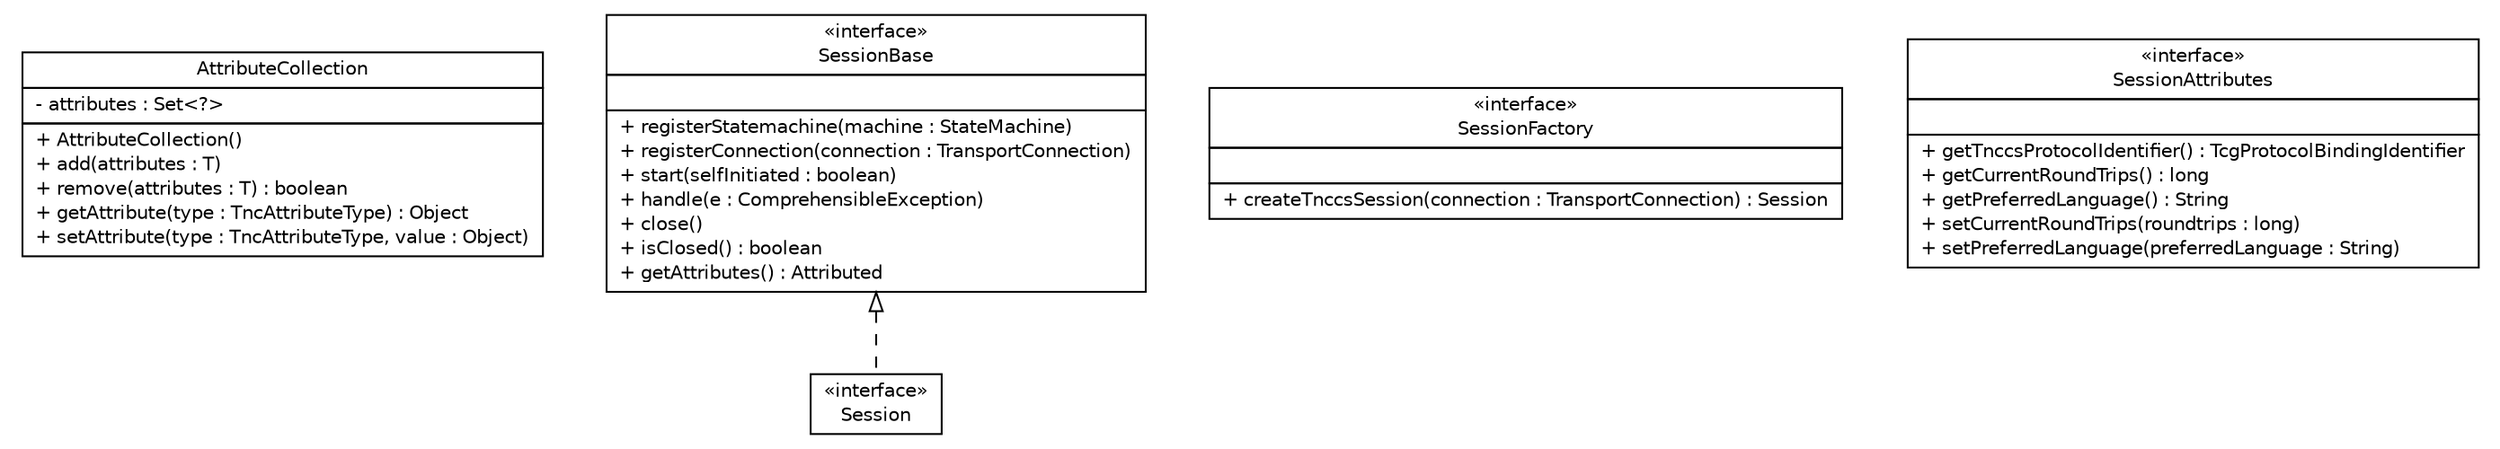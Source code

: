#!/usr/local/bin/dot
#
# Class diagram 
# Generated by UMLGraph version R5_6 (http://www.umlgraph.org/)
#

digraph G {
	edge [fontname="Helvetica",fontsize=10,labelfontname="Helvetica",labelfontsize=10];
	node [fontname="Helvetica",fontsize=10,shape=plaintext];
	nodesep=0.25;
	ranksep=0.5;
	// de.hsbremen.tc.tnc.tnccs.session.base.AttributeCollection
	c1687 [label=<<table title="de.hsbremen.tc.tnc.tnccs.session.base.AttributeCollection" border="0" cellborder="1" cellspacing="0" cellpadding="2" port="p" href="./AttributeCollection.html">
		<tr><td><table border="0" cellspacing="0" cellpadding="1">
<tr><td align="center" balign="center"> AttributeCollection </td></tr>
		</table></td></tr>
		<tr><td><table border="0" cellspacing="0" cellpadding="1">
<tr><td align="left" balign="left"> - attributes : Set&lt;?&gt; </td></tr>
		</table></td></tr>
		<tr><td><table border="0" cellspacing="0" cellpadding="1">
<tr><td align="left" balign="left"> + AttributeCollection() </td></tr>
<tr><td align="left" balign="left"> + add(attributes : T) </td></tr>
<tr><td align="left" balign="left"> + remove(attributes : T) : boolean </td></tr>
<tr><td align="left" balign="left"> + getAttribute(type : TncAttributeType) : Object </td></tr>
<tr><td align="left" balign="left"> + setAttribute(type : TncAttributeType, value : Object) </td></tr>
		</table></td></tr>
		</table>>, URL="./AttributeCollection.html", fontname="Helvetica", fontcolor="black", fontsize=10.0];
	// de.hsbremen.tc.tnc.tnccs.session.base.Session
	c1688 [label=<<table title="de.hsbremen.tc.tnc.tnccs.session.base.Session" border="0" cellborder="1" cellspacing="0" cellpadding="2" port="p" href="./Session.html">
		<tr><td><table border="0" cellspacing="0" cellpadding="1">
<tr><td align="center" balign="center"> &#171;interface&#187; </td></tr>
<tr><td align="center" balign="center"> Session </td></tr>
		</table></td></tr>
		</table>>, URL="./Session.html", fontname="Helvetica", fontcolor="black", fontsize=10.0];
	// de.hsbremen.tc.tnc.tnccs.session.base.SessionBase
	c1689 [label=<<table title="de.hsbremen.tc.tnc.tnccs.session.base.SessionBase" border="0" cellborder="1" cellspacing="0" cellpadding="2" port="p" href="./SessionBase.html">
		<tr><td><table border="0" cellspacing="0" cellpadding="1">
<tr><td align="center" balign="center"> &#171;interface&#187; </td></tr>
<tr><td align="center" balign="center"> SessionBase </td></tr>
		</table></td></tr>
		<tr><td><table border="0" cellspacing="0" cellpadding="1">
<tr><td align="left" balign="left">  </td></tr>
		</table></td></tr>
		<tr><td><table border="0" cellspacing="0" cellpadding="1">
<tr><td align="left" balign="left"> + registerStatemachine(machine : StateMachine) </td></tr>
<tr><td align="left" balign="left"> + registerConnection(connection : TransportConnection) </td></tr>
<tr><td align="left" balign="left"> + start(selfInitiated : boolean) </td></tr>
<tr><td align="left" balign="left"> + handle(e : ComprehensibleException) </td></tr>
<tr><td align="left" balign="left"> + close() </td></tr>
<tr><td align="left" balign="left"> + isClosed() : boolean </td></tr>
<tr><td align="left" balign="left"> + getAttributes() : Attributed </td></tr>
		</table></td></tr>
		</table>>, URL="./SessionBase.html", fontname="Helvetica", fontcolor="black", fontsize=10.0];
	// de.hsbremen.tc.tnc.tnccs.session.base.SessionFactory
	c1690 [label=<<table title="de.hsbremen.tc.tnc.tnccs.session.base.SessionFactory" border="0" cellborder="1" cellspacing="0" cellpadding="2" port="p" href="./SessionFactory.html">
		<tr><td><table border="0" cellspacing="0" cellpadding="1">
<tr><td align="center" balign="center"> &#171;interface&#187; </td></tr>
<tr><td align="center" balign="center"> SessionFactory </td></tr>
		</table></td></tr>
		<tr><td><table border="0" cellspacing="0" cellpadding="1">
<tr><td align="left" balign="left">  </td></tr>
		</table></td></tr>
		<tr><td><table border="0" cellspacing="0" cellpadding="1">
<tr><td align="left" balign="left"> + createTnccsSession(connection : TransportConnection) : Session </td></tr>
		</table></td></tr>
		</table>>, URL="./SessionFactory.html", fontname="Helvetica", fontcolor="black", fontsize=10.0];
	// de.hsbremen.tc.tnc.tnccs.session.base.SessionAttributes
	c1691 [label=<<table title="de.hsbremen.tc.tnc.tnccs.session.base.SessionAttributes" border="0" cellborder="1" cellspacing="0" cellpadding="2" port="p" href="./SessionAttributes.html">
		<tr><td><table border="0" cellspacing="0" cellpadding="1">
<tr><td align="center" balign="center"> &#171;interface&#187; </td></tr>
<tr><td align="center" balign="center"> SessionAttributes </td></tr>
		</table></td></tr>
		<tr><td><table border="0" cellspacing="0" cellpadding="1">
<tr><td align="left" balign="left">  </td></tr>
		</table></td></tr>
		<tr><td><table border="0" cellspacing="0" cellpadding="1">
<tr><td align="left" balign="left"> + getTnccsProtocolIdentifier() : TcgProtocolBindingIdentifier </td></tr>
<tr><td align="left" balign="left"> + getCurrentRoundTrips() : long </td></tr>
<tr><td align="left" balign="left"> + getPreferredLanguage() : String </td></tr>
<tr><td align="left" balign="left"> + setCurrentRoundTrips(roundtrips : long) </td></tr>
<tr><td align="left" balign="left"> + setPreferredLanguage(preferredLanguage : String) </td></tr>
		</table></td></tr>
		</table>>, URL="./SessionAttributes.html", fontname="Helvetica", fontcolor="black", fontsize=10.0];
	//de.hsbremen.tc.tnc.tnccs.session.base.Session implements de.hsbremen.tc.tnc.tnccs.session.base.SessionBase
	c1689:p -> c1688:p [dir=back,arrowtail=empty,style=dashed];
}

